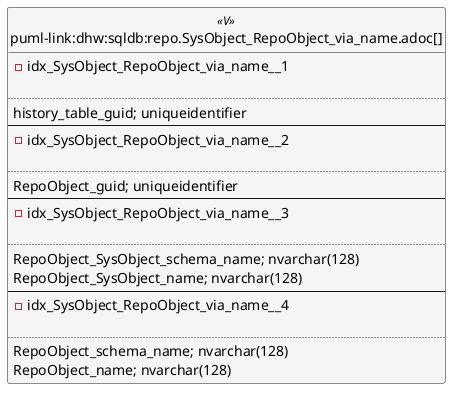 @startuml
left to right direction
'top to bottom direction
hide circle
'avoide "." issues:
set namespaceSeparator none


skinparam class {
  BackgroundColor White
  BackgroundColor<<FN>> Yellow
  BackgroundColor<<FS>> Yellow
  BackgroundColor<<FT>> LightGray
  BackgroundColor<<IF>> Yellow
  BackgroundColor<<IS>> Yellow
  BackgroundColor<<P>> Aqua
  BackgroundColor<<PC>> Aqua
  BackgroundColor<<SN>> Yellow
  BackgroundColor<<SO>> SlateBlue
  BackgroundColor<<TF>> LightGray
  BackgroundColor<<TR>> Tomato
  BackgroundColor<<U>> White
  BackgroundColor<<V>> WhiteSmoke
  BackgroundColor<<X>> Aqua
  BackgroundColor<<external>> AliceBlue
}


entity "puml-link:dhw:sqldb:repo.SysObject_RepoObject_via_name.adoc[]" as repo.SysObject_RepoObject_via_name << V >> {
- idx_SysObject_RepoObject_via_name__1

..
history_table_guid; uniqueidentifier
--
- idx_SysObject_RepoObject_via_name__2

..
RepoObject_guid; uniqueidentifier
--
- idx_SysObject_RepoObject_via_name__3

..
RepoObject_SysObject_schema_name; nvarchar(128)
RepoObject_SysObject_name; nvarchar(128)
--
- idx_SysObject_RepoObject_via_name__4

..
RepoObject_schema_name; nvarchar(128)
RepoObject_name; nvarchar(128)
}


@enduml

